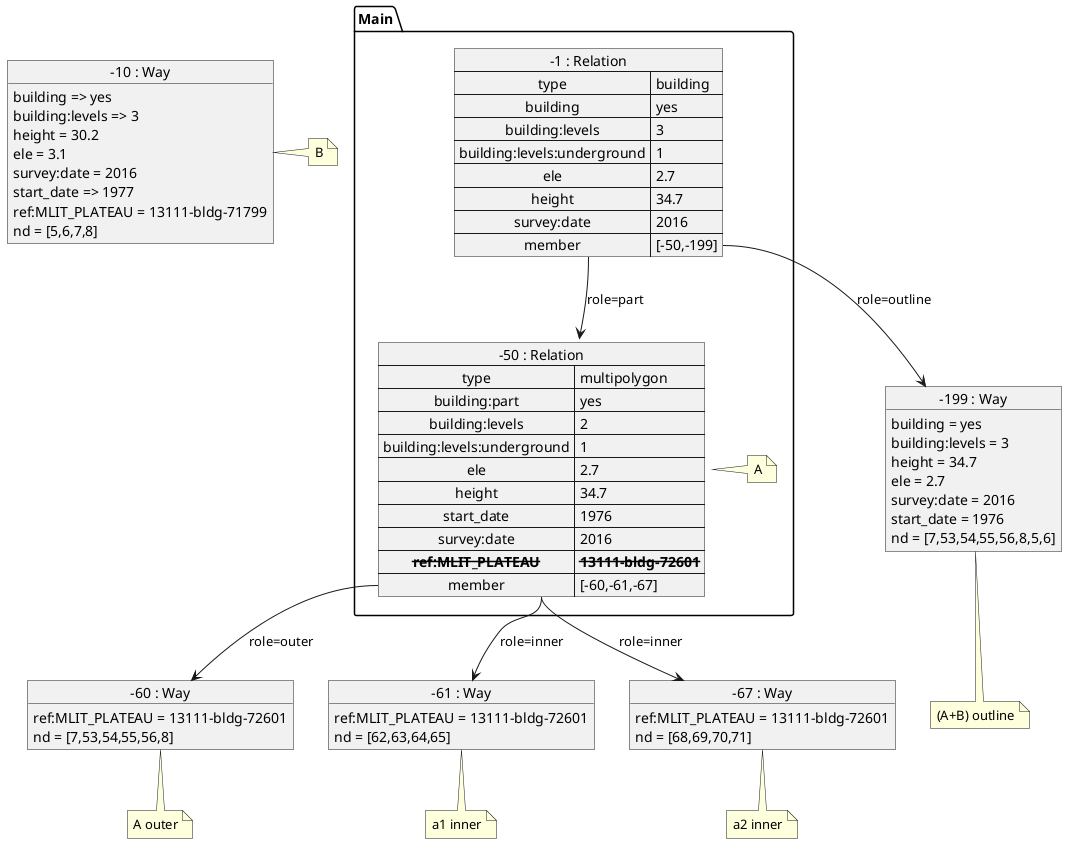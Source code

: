 ﻿@startuml
object "-199 : Way" as Way_199 {
  building = yes
  building:levels = 3
  height = 34.7
  ele = 2.7
  survey:date = 2016
  start_date = 1976
  nd = [7,53,54,55,56,8,5,6]
}
note bottom : (A+B) outline

object "-60 : Way" as Way_60 {
  ref:MLIT_PLATEAU = 13111-bldg-72601
  nd = [7,53,54,55,56,8]
}
note bottom : A outer

object "-61 : Way" as Way_61 {
  ref:MLIT_PLATEAU = 13111-bldg-72601
  nd = [62,63,64,65]
}
note bottom : a1 inner

object "-10 : Way" as Way_10 {
  building => yes
  building:levels => 3
  height = 30.2
  ele = 3.1
  survey:date = 2016
  start_date => 1977
  ref:MLIT_PLATEAU = 13111-bldg-71799
  nd = [5,6,7,8]
}
note right : B

object "-67 : Way" as Way_67 {
  ref:MLIT_PLATEAU = 13111-bldg-72601
  nd = [68,69,70,71]
}
note bottom : a2 inner

package Main {
  map "-50 : Relation" as Relation_50 {
    type => multipolygon
    building:part => yes
    building:levels => 2
    building:levels:underground => 1
    ele => 2.7
    height => 34.7
    start_date => 1976
    survey:date => 2016
    <del>**ref:MLIT_PLATEAU** => <del>**13111-bldg-72601**
    member => [-60,-61,-67]
  }
  note right : A
  Relation_50::member --> Way_60 : role=outer
  Relation_50::member --> Way_61 : role=inner
  Relation_50::member --> Way_67 : role=inner

  map "-1 : Relation" as Relation_1 {
    type => building
    building => yes
    building:levels => 3
    building:levels:underground => 1
    ele => 2.7
    height => 34.7
    survey:date => 2016
    member => [-50,-199]
  }
  Relation_1::member --> Way_199	: role=outline
  Relation_1::member --> Relation_50	: role=part
}
@enduml

